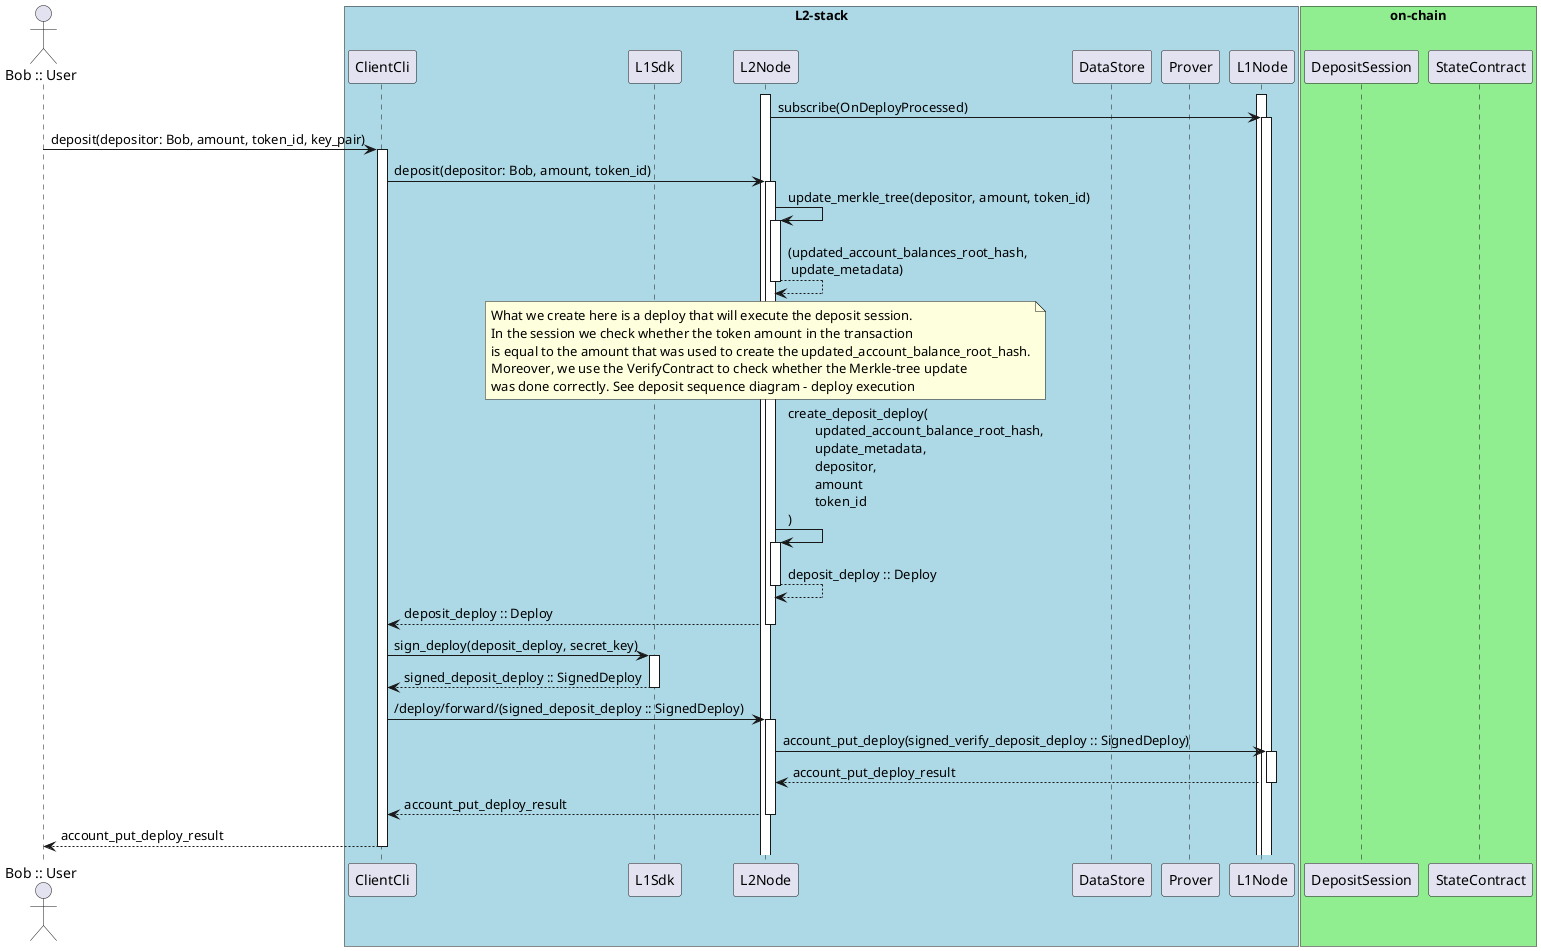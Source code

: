 @startuml
autoactivate on
actor "Bob :: User" as Bob
box "L2-stack" #LightBlue
participant ClientCli
participant L1Sdk
participant L2Node
participant DataStore
participant Prover
participant L1Node
end box
box "on-chain" #LightGreen
participant DepositSession
participant StateContract
end box

activate L1Node
activate L2Node

L2Node -> L1Node: subscribe(OnDeployProcessed)
Bob -> ClientCli: deposit(depositor: Bob, amount, token_id, key_pair)
ClientCli -> L2Node: deposit(depositor: Bob, amount, token_id)

L2Node -> L2Node: update_merkle_tree(depositor, amount, token_id)
L2Node --> L2Node: (updated_account_balances_root_hash,\n update_metadata)
note over L2Node, L2Node
What we create here is a deploy that will execute the deposit session.
In the session we check whether the token amount in the transaction
is equal to the amount that was used to create the updated_account_balance_root_hash.
Moreover, we use the VerifyContract to check whether the Merkle-tree update
was done correctly. See deposit sequence diagram - deploy execution
end note
L2Node -> L2Node: create_deposit_deploy(\n\tupdated_account_balance_root_hash,\n\tupdate_metadata,\n\tdepositor,\n\tamount\n\ttoken_id\n)
L2Node --> L2Node: deposit_deploy :: Deploy
L2Node --> ClientCli: deposit_deploy :: Deploy

ClientCli -> L1Sdk: sign_deploy(deposit_deploy, secret_key)
L1Sdk --> ClientCli: signed_deposit_deploy :: SignedDeploy

ClientCli -> L2Node: /deploy/forward/(signed_deposit_deploy :: SignedDeploy)
L2Node -> L1Node: account_put_deploy(signed_verify_deposit_deploy :: SignedDeploy)
L1Node --> L2Node: account_put_deploy_result
L2Node --> ClientCli: account_put_deploy_result
ClientCli --> Bob: account_put_deploy_result
@enduml
